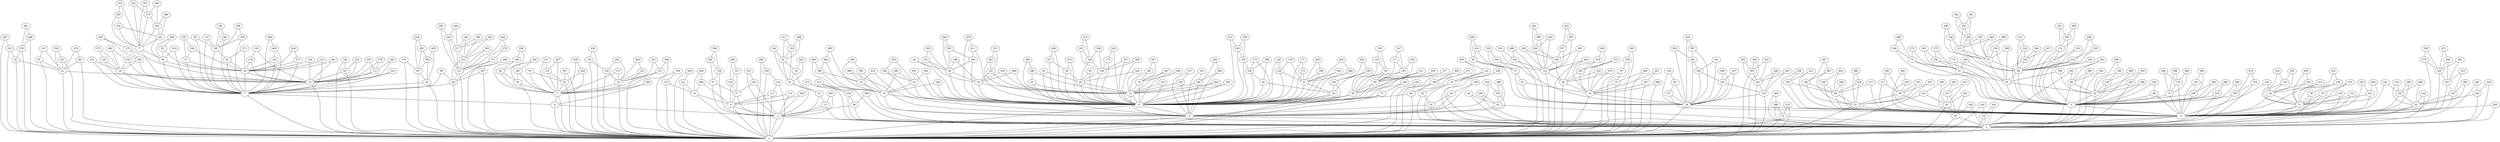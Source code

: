 graph grafoDorogovtsev_500  {
0;
1;
2;
3;
4;
5;
6;
7;
8;
9;
10;
11;
12;
13;
14;
15;
16;
17;
18;
19;
20;
21;
22;
23;
24;
25;
26;
27;
28;
29;
30;
31;
32;
33;
34;
35;
36;
37;
38;
39;
40;
41;
42;
43;
44;
45;
46;
47;
48;
49;
50;
51;
52;
53;
54;
55;
56;
57;
58;
59;
60;
61;
62;
63;
64;
65;
66;
67;
68;
69;
70;
71;
72;
73;
74;
75;
76;
77;
78;
79;
80;
81;
82;
83;
84;
85;
86;
87;
88;
89;
90;
91;
92;
93;
94;
95;
96;
97;
98;
99;
100;
101;
102;
103;
104;
105;
106;
107;
108;
109;
110;
111;
112;
113;
114;
115;
116;
117;
118;
119;
120;
121;
122;
123;
124;
125;
126;
127;
128;
129;
130;
131;
132;
133;
134;
135;
136;
137;
138;
139;
140;
141;
142;
143;
144;
145;
146;
147;
148;
149;
150;
151;
152;
153;
154;
155;
156;
157;
158;
159;
160;
161;
162;
163;
164;
165;
166;
167;
168;
169;
170;
171;
172;
173;
174;
175;
176;
177;
178;
179;
180;
181;
182;
183;
184;
185;
186;
187;
188;
189;
190;
191;
192;
193;
194;
195;
196;
197;
198;
199;
200;
201;
202;
203;
204;
205;
206;
207;
208;
209;
210;
211;
212;
213;
214;
215;
216;
217;
218;
219;
220;
221;
222;
223;
224;
225;
226;
227;
228;
229;
230;
231;
232;
233;
234;
235;
236;
237;
238;
239;
240;
241;
242;
243;
244;
245;
246;
247;
248;
249;
250;
251;
252;
253;
254;
255;
256;
257;
258;
259;
260;
261;
262;
263;
264;
265;
266;
267;
268;
269;
270;
271;
272;
273;
274;
275;
276;
277;
278;
279;
280;
281;
282;
283;
284;
285;
286;
287;
288;
289;
290;
291;
292;
293;
294;
295;
296;
297;
298;
299;
300;
301;
302;
303;
304;
305;
306;
307;
308;
309;
310;
311;
312;
313;
314;
315;
316;
317;
318;
319;
320;
321;
322;
323;
324;
325;
326;
327;
328;
329;
330;
331;
332;
333;
334;
335;
336;
337;
338;
339;
340;
341;
342;
343;
344;
345;
346;
347;
348;
349;
350;
351;
352;
353;
354;
355;
356;
357;
358;
359;
360;
361;
362;
363;
364;
365;
366;
367;
368;
369;
370;
371;
372;
373;
374;
375;
376;
377;
378;
379;
380;
381;
382;
383;
384;
385;
386;
387;
388;
389;
390;
391;
392;
393;
394;
395;
396;
397;
398;
399;
400;
401;
402;
403;
404;
405;
406;
407;
408;
409;
410;
411;
412;
413;
414;
415;
416;
417;
418;
419;
420;
421;
422;
423;
424;
425;
426;
427;
428;
429;
430;
431;
432;
433;
434;
435;
436;
437;
438;
439;
440;
441;
442;
443;
444;
445;
446;
447;
448;
449;
450;
451;
452;
453;
454;
455;
456;
457;
458;
459;
460;
461;
462;
463;
464;
465;
466;
467;
468;
469;
470;
471;
472;
473;
474;
475;
476;
477;
478;
479;
480;
481;
482;
483;
484;
485;
486;
487;
488;
489;
490;
491;
492;
493;
494;
495;
496;
497;
498;
499;
0 -- 1;
0 -- 2;
1 -- 2;
3 -- 1;
3 -- 2;
4 -- 3;
4 -- 2;
5 -- 0;
5 -- 1;
6 -- 1;
6 -- 2;
7 -- 4;
7 -- 2;
8 -- 6;
8 -- 2;
9 -- 3;
9 -- 2;
10 -- 8;
10 -- 6;
11 -- 0;
11 -- 1;
12 -- 8;
12 -- 6;
13 -- 3;
13 -- 1;
14 -- 7;
14 -- 2;
15 -- 9;
15 -- 2;
16 -- 10;
16 -- 6;
17 -- 4;
17 -- 2;
18 -- 0;
18 -- 2;
19 -- 18;
19 -- 2;
20 -- 6;
20 -- 1;
21 -- 1;
21 -- 2;
22 -- 14;
22 -- 2;
23 -- 5;
23 -- 1;
24 -- 14;
24 -- 7;
25 -- 12;
25 -- 8;
26 -- 8;
26 -- 2;
27 -- 9;
27 -- 3;
28 -- 7;
28 -- 2;
29 -- 20;
29 -- 1;
30 -- 17;
30 -- 2;
31 -- 13;
31 -- 3;
32 -- 19;
32 -- 18;
33 -- 0;
33 -- 1;
34 -- 11;
34 -- 0;
35 -- 12;
35 -- 6;
36 -- 12;
36 -- 8;
37 -- 32;
37 -- 18;
38 -- 8;
38 -- 6;
39 -- 23;
39 -- 5;
40 -- 37;
40 -- 18;
41 -- 31;
41 -- 3;
42 -- 22;
42 -- 2;
43 -- 6;
43 -- 1;
44 -- 43;
44 -- 1;
45 -- 36;
45 -- 8;
46 -- 26;
46 -- 8;
47 -- 27;
47 -- 3;
48 -- 25;
48 -- 8;
49 -- 36;
49 -- 8;
50 -- 14;
50 -- 7;
51 -- 39;
51 -- 5;
52 -- 0;
52 -- 2;
53 -- 1;
53 -- 2;
54 -- 41;
54 -- 31;
55 -- 54;
55 -- 41;
56 -- 50;
56 -- 7;
57 -- 50;
57 -- 7;
58 -- 30;
58 -- 17;
59 -- 11;
59 -- 1;
60 -- 19;
60 -- 2;
61 -- 10;
61 -- 8;
62 -- 17;
62 -- 2;
63 -- 50;
63 -- 7;
64 -- 48;
64 -- 8;
65 -- 48;
65 -- 25;
66 -- 7;
66 -- 2;
67 -- 18;
67 -- 0;
68 -- 63;
68 -- 7;
69 -- 5;
69 -- 0;
70 -- 17;
70 -- 2;
71 -- 8;
71 -- 2;
72 -- 5;
72 -- 0;
73 -- 51;
73 -- 5;
74 -- 12;
74 -- 8;
75 -- 19;
75 -- 2;
76 -- 62;
76 -- 17;
77 -- 56;
77 -- 7;
78 -- 29;
78 -- 1;
79 -- 11;
79 -- 0;
80 -- 3;
80 -- 1;
81 -- 26;
81 -- 8;
82 -- 56;
82 -- 50;
83 -- 68;
83 -- 7;
84 -- 39;
84 -- 5;
85 -- 38;
85 -- 8;
86 -- 52;
86 -- 0;
87 -- 84;
87 -- 39;
88 -- 23;
88 -- 1;
89 -- 74;
89 -- 12;
90 -- 67;
90 -- 18;
91 -- 53;
91 -- 2;
92 -- 85;
92 -- 38;
93 -- 22;
93 -- 2;
94 -- 20;
94 -- 6;
95 -- 36;
95 -- 8;
96 -- 8;
96 -- 2;
97 -- 75;
97 -- 2;
98 -- 66;
98 -- 7;
99 -- 52;
99 -- 0;
100 -- 86;
100 -- 0;
101 -- 25;
101 -- 12;
102 -- 33;
102 -- 0;
103 -- 84;
103 -- 5;
104 -- 34;
104 -- 0;
105 -- 11;
105 -- 0;
106 -- 51;
106 -- 5;
107 -- 14;
107 -- 2;
108 -- 46;
108 -- 8;
109 -- 5;
109 -- 0;
110 -- 78;
110 -- 1;
111 -- 14;
111 -- 7;
112 -- 66;
112 -- 2;
113 -- 9;
113 -- 2;
114 -- 9;
114 -- 3;
115 -- 93;
115 -- 22;
116 -- 113;
116 -- 2;
117 -- 99;
117 -- 0;
118 -- 50;
118 -- 14;
119 -- 62;
119 -- 17;
120 -- 23;
120 -- 5;
121 -- 87;
121 -- 84;
122 -- 24;
122 -- 7;
123 -- 60;
123 -- 2;
124 -- 70;
124 -- 2;
125 -- 24;
125 -- 7;
126 -- 81;
126 -- 8;
127 -- 68;
127 -- 7;
128 -- 36;
128 -- 8;
129 -- 123;
129 -- 2;
130 -- 59;
130 -- 11;
131 -- 1;
131 -- 2;
132 -- 50;
132 -- 7;
133 -- 92;
133 -- 38;
134 -- 33;
134 -- 1;
135 -- 85;
135 -- 38;
136 -- 90;
136 -- 18;
137 -- 70;
137 -- 17;
138 -- 94;
138 -- 6;
139 -- 47;
139 -- 3;
140 -- 126;
140 -- 8;
141 -- 70;
141 -- 2;
142 -- 102;
142 -- 0;
143 -- 131;
143 -- 2;
144 -- 55;
144 -- 41;
145 -- 50;
145 -- 14;
146 -- 123;
146 -- 60;
147 -- 119;
147 -- 17;
148 -- 58;
148 -- 17;
149 -- 99;
149 -- 0;
150 -- 118;
150 -- 14;
151 -- 11;
151 -- 1;
152 -- 18;
152 -- 2;
153 -- 12;
153 -- 8;
154 -- 69;
154 -- 5;
155 -- 34;
155 -- 11;
156 -- 87;
156 -- 39;
157 -- 84;
157 -- 5;
158 -- 121;
158 -- 87;
159 -- 96;
159 -- 2;
160 -- 108;
160 -- 8;
161 -- 11;
161 -- 0;
162 -- 55;
162 -- 41;
163 -- 152;
163 -- 18;
164 -- 61;
164 -- 8;
165 -- 86;
165 -- 52;
166 -- 10;
166 -- 8;
167 -- 33;
167 -- 0;
168 -- 128;
168 -- 36;
169 -- 96;
169 -- 2;
170 -- 72;
170 -- 0;
171 -- 135;
171 -- 85;
172 -- 81;
172 -- 8;
173 -- 128;
173 -- 8;
174 -- 157;
174 -- 5;
175 -- 51;
175 -- 39;
176 -- 15;
176 -- 2;
177 -- 172;
177 -- 8;
178 -- 124;
178 -- 2;
179 -- 126;
179 -- 81;
180 -- 163;
180 -- 18;
181 -- 77;
181 -- 56;
182 -- 107;
182 -- 2;
183 -- 157;
183 -- 84;
184 -- 68;
184 -- 7;
185 -- 12;
185 -- 6;
186 -- 120;
186 -- 23;
187 -- 128;
187 -- 8;
188 -- 48;
188 -- 25;
189 -- 39;
189 -- 23;
190 -- 176;
190 -- 2;
191 -- 168;
191 -- 128;
192 -- 26;
192 -- 8;
193 -- 184;
193 -- 68;
194 -- 57;
194 -- 50;
195 -- 116;
195 -- 2;
196 -- 43;
196 -- 1;
197 -- 28;
197 -- 2;
198 -- 148;
198 -- 58;
199 -- 81;
199 -- 8;
200 -- 124;
200 -- 70;
201 -- 88;
201 -- 1;
202 -- 131;
202 -- 1;
203 -- 160;
203 -- 8;
204 -- 34;
204 -- 11;
205 -- 111;
205 -- 14;
206 -- 88;
206 -- 1;
207 -- 167;
207 -- 0;
208 -- 163;
208 -- 18;
209 -- 121;
209 -- 84;
210 -- 102;
210 -- 33;
211 -- 85;
211 -- 8;
212 -- 112;
212 -- 66;
213 -- 191;
213 -- 168;
214 -- 27;
214 -- 9;
215 -- 50;
215 -- 7;
216 -- 155;
216 -- 11;
217 -- 212;
217 -- 112;
218 -- 107;
218 -- 14;
219 -- 24;
219 -- 14;
220 -- 181;
220 -- 77;
221 -- 14;
221 -- 7;
222 -- 27;
222 -- 3;
223 -- 99;
223 -- 52;
224 -- 103;
224 -- 84;
225 -- 194;
225 -- 57;
226 -- 78;
226 -- 1;
227 -- 214;
227 -- 27;
228 -- 146;
228 -- 123;
229 -- 207;
229 -- 0;
230 -- 161;
230 -- 0;
231 -- 15;
231 -- 2;
232 -- 91;
232 -- 2;
233 -- 42;
233 -- 2;
234 -- 217;
234 -- 112;
235 -- 85;
235 -- 38;
236 -- 192;
236 -- 26;
237 -- 91;
237 -- 53;
238 -- 100;
238 -- 0;
239 -- 155;
239 -- 34;
240 -- 12;
240 -- 6;
241 -- 152;
241 -- 2;
242 -- 181;
242 -- 77;
243 -- 173;
243 -- 8;
244 -- 33;
244 -- 1;
245 -- 23;
245 -- 1;
246 -- 24;
246 -- 14;
247 -- 22;
247 -- 2;
248 -- 35;
248 -- 12;
249 -- 73;
249 -- 5;
250 -- 48;
250 -- 8;
251 -- 240;
251 -- 6;
252 -- 129;
252 -- 123;
253 -- 109;
253 -- 0;
254 -- 80;
254 -- 1;
255 -- 245;
255 -- 23;
256 -- 86;
256 -- 0;
257 -- 163;
257 -- 18;
258 -- 174;
258 -- 157;
259 -- 0;
259 -- 1;
260 -- 240;
260 -- 6;
261 -- 106;
261 -- 51;
262 -- 217;
262 -- 212;
263 -- 201;
263 -- 88;
264 -- 37;
264 -- 18;
265 -- 244;
265 -- 1;
266 -- 109;
266 -- 5;
267 -- 74;
267 -- 12;
268 -- 186;
268 -- 23;
269 -- 86;
269 -- 0;
270 -- 246;
270 -- 14;
271 -- 63;
271 -- 50;
272 -- 73;
272 -- 51;
273 -- 108;
273 -- 8;
274 -- 79;
274 -- 0;
275 -- 242;
275 -- 77;
276 -- 68;
276 -- 7;
277 -- 85;
277 -- 38;
278 -- 111;
278 -- 14;
279 -- 229;
279 -- 0;
280 -- 21;
280 -- 1;
281 -- 61;
281 -- 10;
282 -- 149;
282 -- 0;
283 -- 220;
283 -- 77;
284 -- 280;
284 -- 1;
285 -- 74;
285 -- 8;
286 -- 248;
286 -- 12;
287 -- 30;
287 -- 17;
288 -- 229;
288 -- 207;
289 -- 17;
289 -- 4;
290 -- 217;
290 -- 212;
291 -- 91;
291 -- 53;
292 -- 180;
292 -- 18;
293 -- 139;
293 -- 47;
294 -- 253;
294 -- 109;
295 -- 121;
295 -- 87;
296 -- 23;
296 -- 5;
297 -- 19;
297 -- 2;
298 -- 195;
298 -- 2;
299 -- 227;
299 -- 214;
300 -- 146;
300 -- 123;
301 -- 101;
301 -- 12;
302 -- 236;
302 -- 192;
303 -- 60;
303 -- 19;
304 -- 12;
304 -- 8;
305 -- 241;
305 -- 2;
306 -- 110;
306 -- 78;
307 -- 62;
307 -- 2;
308 -- 108;
308 -- 46;
309 -- 97;
309 -- 2;
310 -- 275;
310 -- 77;
311 -- 70;
311 -- 17;
312 -- 224;
312 -- 84;
313 -- 203;
313 -- 8;
314 -- 60;
314 -- 19;
315 -- 21;
315 -- 2;
316 -- 84;
316 -- 5;
317 -- 185;
317 -- 6;
318 -- 5;
318 -- 1;
319 -- 303;
319 -- 19;
320 -- 217;
320 -- 212;
321 -- 301;
321 -- 101;
322 -- 36;
322 -- 12;
323 -- 316;
323 -- 84;
324 -- 244;
324 -- 1;
325 -- 164;
325 -- 61;
326 -- 264;
326 -- 37;
327 -- 49;
327 -- 8;
328 -- 241;
328 -- 152;
329 -- 231;
329 -- 2;
330 -- 5;
330 -- 1;
331 -- 222;
331 -- 3;
332 -- 311;
332 -- 70;
333 -- 43;
333 -- 6;
334 -- 25;
334 -- 12;
335 -- 209;
335 -- 121;
336 -- 203;
336 -- 160;
337 -- 146;
337 -- 123;
338 -- 247;
338 -- 22;
339 -- 279;
339 -- 229;
340 -- 111;
340 -- 14;
341 -- 180;
341 -- 18;
342 -- 53;
342 -- 1;
343 -- 309;
343 -- 2;
344 -- 170;
344 -- 72;
345 -- 330;
345 -- 5;
346 -- 168;
346 -- 128;
347 -- 171;
347 -- 135;
348 -- 51;
348 -- 5;
349 -- 287;
349 -- 30;
350 -- 133;
350 -- 92;
351 -- 61;
351 -- 8;
352 -- 88;
352 -- 1;
353 -- 258;
353 -- 174;
354 -- 81;
354 -- 8;
355 -- 305;
355 -- 241;
356 -- 9;
356 -- 3;
357 -- 275;
357 -- 77;
358 -- 276;
358 -- 68;
359 -- 237;
359 -- 53;
360 -- 15;
360 -- 9;
361 -- 22;
361 -- 2;
362 -- 61;
362 -- 8;
363 -- 250;
363 -- 48;
364 -- 103;
364 -- 84;
365 -- 212;
365 -- 112;
366 -- 16;
366 -- 10;
367 -- 89;
367 -- 74;
368 -- 87;
368 -- 39;
369 -- 128;
369 -- 8;
370 -- 197;
370 -- 2;
371 -- 112;
371 -- 2;
372 -- 303;
372 -- 19;
373 -- 254;
373 -- 1;
374 -- 254;
374 -- 1;
375 -- 125;
375 -- 24;
376 -- 371;
376 -- 112;
377 -- 50;
377 -- 7;
378 -- 330;
378 -- 1;
379 -- 42;
379 -- 2;
380 -- 102;
380 -- 0;
381 -- 117;
381 -- 99;
382 -- 292;
382 -- 18;
383 -- 12;
383 -- 8;
384 -- 82;
384 -- 56;
385 -- 167;
385 -- 33;
386 -- 242;
386 -- 181;
387 -- 337;
387 -- 123;
388 -- 19;
388 -- 2;
389 -- 16;
389 -- 6;
390 -- 311;
390 -- 17;
391 -- 84;
391 -- 5;
392 -- 197;
392 -- 28;
393 -- 16;
393 -- 10;
394 -- 293;
394 -- 139;
395 -- 393;
395 -- 16;
396 -- 80;
396 -- 1;
397 -- 292;
397 -- 18;
398 -- 170;
398 -- 72;
399 -- 300;
399 -- 123;
400 -- 305;
400 -- 2;
401 -- 241;
401 -- 152;
402 -- 327;
402 -- 8;
403 -- 199;
403 -- 81;
404 -- 260;
404 -- 240;
405 -- 132;
405 -- 7;
406 -- 123;
406 -- 2;
407 -- 233;
407 -- 2;
408 -- 169;
408 -- 2;
409 -- 366;
409 -- 10;
410 -- 377;
410 -- 50;
411 -- 250;
411 -- 8;
412 -- 100;
412 -- 0;
413 -- 34;
413 -- 0;
414 -- 56;
414 -- 7;
415 -- 207;
415 -- 167;
416 -- 16;
416 -- 6;
417 -- 162;
417 -- 55;
418 -- 86;
418 -- 52;
419 -- 333;
419 -- 6;
420 -- 54;
420 -- 41;
421 -- 130;
421 -- 11;
422 -- 62;
422 -- 17;
423 -- 387;
423 -- 337;
424 -- 397;
424 -- 18;
425 -- 65;
425 -- 48;
426 -- 81;
426 -- 8;
427 -- 237;
427 -- 91;
428 -- 75;
428 -- 2;
429 -- 270;
429 -- 246;
430 -- 319;
430 -- 303;
431 -- 40;
431 -- 37;
432 -- 392;
432 -- 197;
433 -- 305;
433 -- 241;
434 -- 432;
434 -- 197;
435 -- 300;
435 -- 123;
436 -- 178;
436 -- 2;
437 -- 103;
437 -- 5;
438 -- 422;
438 -- 17;
439 -- 431;
439 -- 40;
440 -- 234;
440 -- 112;
441 -- 50;
441 -- 14;
442 -- 335;
442 -- 209;
443 -- 399;
443 -- 300;
444 -- 376;
444 -- 112;
445 -- 13;
445 -- 3;
446 -- 363;
446 -- 48;
447 -- 66;
447 -- 2;
448 -- 379;
448 -- 2;
449 -- 158;
449 -- 87;
450 -- 232;
450 -- 91;
451 -- 297;
451 -- 19;
452 -- 256;
452 -- 86;
453 -- 135;
453 -- 38;
454 -- 360;
454 -- 15;
455 -- 426;
455 -- 81;
456 -- 71;
456 -- 8;
457 -- 119;
457 -- 17;
458 -- 323;
458 -- 316;
459 -- 204;
459 -- 11;
460 -- 318;
460 -- 5;
461 -- 448;
461 -- 379;
462 -- 229;
462 -- 207;
463 -- 141;
463 -- 70;
464 -- 366;
464 -- 10;
465 -- 170;
465 -- 72;
466 -- 418;
466 -- 52;
467 -- 99;
467 -- 52;
468 -- 129;
468 -- 2;
469 -- 258;
469 -- 174;
470 -- 283;
470 -- 77;
471 -- 169;
471 -- 96;
472 -- 288;
472 -- 229;
473 -- 49;
473 -- 8;
474 -- 378;
474 -- 330;
475 -- 106;
475 -- 51;
476 -- 60;
476 -- 19;
477 -- 86;
477 -- 0;
478 -- 411;
478 -- 8;
479 -- 361;
479 -- 22;
480 -- 249;
480 -- 73;
481 -- 335;
481 -- 209;
482 -- 121;
482 -- 87;
483 -- 161;
483 -- 11;
484 -- 25;
484 -- 8;
485 -- 464;
485 -- 10;
486 -- 120;
486 -- 5;
487 -- 165;
487 -- 52;
488 -- 102;
488 -- 33;
489 -- 112;
489 -- 66;
490 -- 405;
490 -- 7;
491 -- 146;
491 -- 60;
492 -- 219;
492 -- 24;
493 -- 275;
493 -- 242;
494 -- 234;
494 -- 217;
495 -- 392;
495 -- 28;
496 -- 333;
496 -- 43;
497 -- 487;
497 -- 165;
498 -- 156;
498 -- 87;
499 -- 162;
499 -- 55;
}